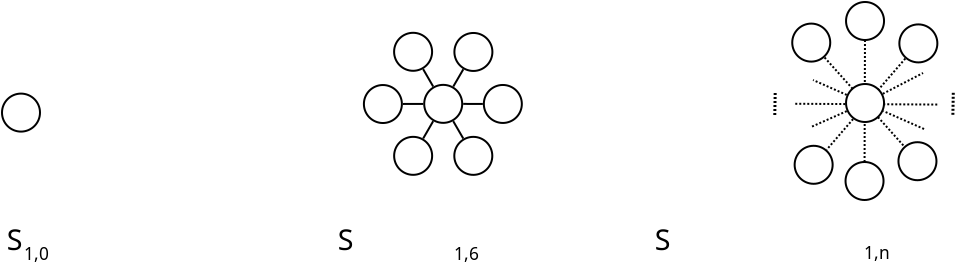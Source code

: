 <?xml version="1.0" encoding="UTF-8"?>
<dia:diagram xmlns:dia="http://www.lysator.liu.se/~alla/dia/">
  <dia:layer name="Background" visible="true" active="true">
    <dia:object type="Standard - Text" version="1" id="O0">
      <dia:attribute name="obj_pos">
        <dia:point val="17.011,12.254"/>
      </dia:attribute>
      <dia:attribute name="obj_bb">
        <dia:rectangle val="17.011,11.449;18.386,12.459"/>
      </dia:attribute>
      <dia:attribute name="text">
        <dia:composite type="text">
          <dia:attribute name="string">
            <dia:string>#1,0#</dia:string>
          </dia:attribute>
          <dia:attribute name="font">
            <dia:font family="sans" style="0" name="Helvetica"/>
          </dia:attribute>
          <dia:attribute name="height">
            <dia:real val="1.082"/>
          </dia:attribute>
          <dia:attribute name="pos">
            <dia:point val="17.011,12.254"/>
          </dia:attribute>
          <dia:attribute name="color">
            <dia:color val="#000000"/>
          </dia:attribute>
          <dia:attribute name="alignment">
            <dia:enum val="0"/>
          </dia:attribute>
        </dia:composite>
      </dia:attribute>
      <dia:attribute name="valign">
        <dia:enum val="3"/>
      </dia:attribute>
    </dia:object>
    <dia:object type="Standard - Text" version="1" id="O1">
      <dia:attribute name="obj_pos">
        <dia:point val="16.15,11.759"/>
      </dia:attribute>
      <dia:attribute name="obj_bb">
        <dia:rectangle val="16.15,10.429;58.913,12.097"/>
      </dia:attribute>
      <dia:attribute name="text">
        <dia:composite type="text">
          <dia:attribute name="string">
            <dia:string>#S                                             S                                           S#</dia:string>
          </dia:attribute>
          <dia:attribute name="font">
            <dia:font family="sans" style="0" name="Helvetica"/>
          </dia:attribute>
          <dia:attribute name="height">
            <dia:real val="1.788"/>
          </dia:attribute>
          <dia:attribute name="pos">
            <dia:point val="16.15,11.759"/>
          </dia:attribute>
          <dia:attribute name="color">
            <dia:color val="#000000"/>
          </dia:attribute>
          <dia:attribute name="alignment">
            <dia:enum val="0"/>
          </dia:attribute>
        </dia:composite>
      </dia:attribute>
      <dia:attribute name="valign">
        <dia:enum val="3"/>
      </dia:attribute>
    </dia:object>
    <dia:object type="Standard - Text" version="1" id="O2">
      <dia:attribute name="obj_pos">
        <dia:point val="38.505,12.254"/>
      </dia:attribute>
      <dia:attribute name="obj_bb">
        <dia:rectangle val="38.505,11.449;39.88,12.459"/>
      </dia:attribute>
      <dia:attribute name="text">
        <dia:composite type="text">
          <dia:attribute name="string">
            <dia:string>#1,6#</dia:string>
          </dia:attribute>
          <dia:attribute name="font">
            <dia:font family="sans" style="0" name="Helvetica"/>
          </dia:attribute>
          <dia:attribute name="height">
            <dia:real val="1.082"/>
          </dia:attribute>
          <dia:attribute name="pos">
            <dia:point val="38.505,12.254"/>
          </dia:attribute>
          <dia:attribute name="color">
            <dia:color val="#000000"/>
          </dia:attribute>
          <dia:attribute name="alignment">
            <dia:enum val="0"/>
          </dia:attribute>
        </dia:composite>
      </dia:attribute>
      <dia:attribute name="valign">
        <dia:enum val="3"/>
      </dia:attribute>
    </dia:object>
    <dia:object type="Standard - Text" version="1" id="O3">
      <dia:attribute name="obj_pos">
        <dia:point val="59.01,12.194"/>
      </dia:attribute>
      <dia:attribute name="obj_bb">
        <dia:rectangle val="59.01,11.389;60.385,12.399"/>
      </dia:attribute>
      <dia:attribute name="text">
        <dia:composite type="text">
          <dia:attribute name="string">
            <dia:string>#1,n#</dia:string>
          </dia:attribute>
          <dia:attribute name="font">
            <dia:font family="sans" style="0" name="Helvetica"/>
          </dia:attribute>
          <dia:attribute name="height">
            <dia:real val="1.082"/>
          </dia:attribute>
          <dia:attribute name="pos">
            <dia:point val="59.01,12.194"/>
          </dia:attribute>
          <dia:attribute name="color">
            <dia:color val="#000000"/>
          </dia:attribute>
          <dia:attribute name="alignment">
            <dia:enum val="0"/>
          </dia:attribute>
        </dia:composite>
      </dia:attribute>
      <dia:attribute name="valign">
        <dia:enum val="3"/>
      </dia:attribute>
    </dia:object>
    <dia:object type="Standard - Ellipse" version="0" id="O4">
      <dia:attribute name="obj_pos">
        <dia:point val="38.525,6.093"/>
      </dia:attribute>
      <dia:attribute name="obj_bb">
        <dia:rectangle val="38.475,6.043;40.475,8.043"/>
      </dia:attribute>
      <dia:attribute name="elem_corner">
        <dia:point val="38.525,6.093"/>
      </dia:attribute>
      <dia:attribute name="elem_width">
        <dia:real val="1.9"/>
      </dia:attribute>
      <dia:attribute name="elem_height">
        <dia:real val="1.9"/>
      </dia:attribute>
      <dia:attribute name="border_width">
        <dia:real val="0.1"/>
      </dia:attribute>
      <dia:attribute name="aspect">
        <dia:enum val="2"/>
      </dia:attribute>
    </dia:object>
    <dia:object type="Standard - Ellipse" version="0" id="O5">
      <dia:attribute name="obj_pos">
        <dia:point val="35.515,0.89"/>
      </dia:attribute>
      <dia:attribute name="obj_bb">
        <dia:rectangle val="35.465,0.84;37.465,2.84"/>
      </dia:attribute>
      <dia:attribute name="elem_corner">
        <dia:point val="35.515,0.89"/>
      </dia:attribute>
      <dia:attribute name="elem_width">
        <dia:real val="1.9"/>
      </dia:attribute>
      <dia:attribute name="elem_height">
        <dia:real val="1.9"/>
      </dia:attribute>
      <dia:attribute name="border_width">
        <dia:real val="0.1"/>
      </dia:attribute>
      <dia:attribute name="aspect">
        <dia:enum val="2"/>
      </dia:attribute>
    </dia:object>
    <dia:object type="Standard - Ellipse" version="0" id="O6">
      <dia:attribute name="obj_pos">
        <dia:point val="34.005,3.501"/>
      </dia:attribute>
      <dia:attribute name="obj_bb">
        <dia:rectangle val="33.955,3.451;35.955,5.451"/>
      </dia:attribute>
      <dia:attribute name="elem_corner">
        <dia:point val="34.005,3.501"/>
      </dia:attribute>
      <dia:attribute name="elem_width">
        <dia:real val="1.9"/>
      </dia:attribute>
      <dia:attribute name="elem_height">
        <dia:real val="1.9"/>
      </dia:attribute>
      <dia:attribute name="border_width">
        <dia:real val="0.1"/>
      </dia:attribute>
      <dia:attribute name="aspect">
        <dia:enum val="2"/>
      </dia:attribute>
    </dia:object>
    <dia:object type="Standard - Ellipse" version="0" id="O7">
      <dia:attribute name="obj_pos">
        <dia:point val="40.002,3.498"/>
      </dia:attribute>
      <dia:attribute name="obj_bb">
        <dia:rectangle val="39.952,3.448;41.952,5.448"/>
      </dia:attribute>
      <dia:attribute name="elem_corner">
        <dia:point val="40.002,3.498"/>
      </dia:attribute>
      <dia:attribute name="elem_width">
        <dia:real val="1.9"/>
      </dia:attribute>
      <dia:attribute name="elem_height">
        <dia:real val="1.9"/>
      </dia:attribute>
      <dia:attribute name="border_width">
        <dia:real val="0.1"/>
      </dia:attribute>
      <dia:attribute name="show_background">
        <dia:boolean val="false"/>
      </dia:attribute>
      <dia:attribute name="aspect">
        <dia:enum val="2"/>
      </dia:attribute>
    </dia:object>
    <dia:object type="Standard - Ellipse" version="0" id="O8">
      <dia:attribute name="obj_pos">
        <dia:point val="35.517,6.092"/>
      </dia:attribute>
      <dia:attribute name="obj_bb">
        <dia:rectangle val="35.468,6.042;37.468,8.042"/>
      </dia:attribute>
      <dia:attribute name="elem_corner">
        <dia:point val="35.517,6.092"/>
      </dia:attribute>
      <dia:attribute name="elem_width">
        <dia:real val="1.9"/>
      </dia:attribute>
      <dia:attribute name="elem_height">
        <dia:real val="1.9"/>
      </dia:attribute>
      <dia:attribute name="border_width">
        <dia:real val="0.1"/>
      </dia:attribute>
      <dia:attribute name="aspect">
        <dia:enum val="2"/>
      </dia:attribute>
    </dia:object>
    <dia:object type="Standard - Ellipse" version="0" id="O9">
      <dia:attribute name="obj_pos">
        <dia:point val="38.53,0.898"/>
      </dia:attribute>
      <dia:attribute name="obj_bb">
        <dia:rectangle val="38.48,0.848;40.48,2.848"/>
      </dia:attribute>
      <dia:attribute name="elem_corner">
        <dia:point val="38.53,0.898"/>
      </dia:attribute>
      <dia:attribute name="elem_width">
        <dia:real val="1.9"/>
      </dia:attribute>
      <dia:attribute name="elem_height">
        <dia:real val="1.9"/>
      </dia:attribute>
      <dia:attribute name="border_width">
        <dia:real val="0.1"/>
      </dia:attribute>
      <dia:attribute name="aspect">
        <dia:enum val="2"/>
      </dia:attribute>
    </dia:object>
    <dia:object type="Standard - Ellipse" version="0" id="O10">
      <dia:attribute name="obj_pos">
        <dia:point val="37.02,3.493"/>
      </dia:attribute>
      <dia:attribute name="obj_bb">
        <dia:rectangle val="36.97,3.443;38.97,5.443"/>
      </dia:attribute>
      <dia:attribute name="elem_corner">
        <dia:point val="37.02,3.493"/>
      </dia:attribute>
      <dia:attribute name="elem_width">
        <dia:real val="1.9"/>
      </dia:attribute>
      <dia:attribute name="elem_height">
        <dia:real val="1.9"/>
      </dia:attribute>
      <dia:attribute name="border_width">
        <dia:real val="0.1"/>
      </dia:attribute>
      <dia:attribute name="aspect">
        <dia:enum val="2"/>
      </dia:attribute>
    </dia:object>
    <dia:object type="Standard - Line" version="0" id="O11">
      <dia:attribute name="obj_pos">
        <dia:point val="37.469,3.577"/>
      </dia:attribute>
      <dia:attribute name="obj_bb">
        <dia:rectangle val="36.897,2.638;37.538,3.646"/>
      </dia:attribute>
      <dia:attribute name="conn_endpoints">
        <dia:point val="37.469,3.577"/>
        <dia:point val="36.966,2.706"/>
      </dia:attribute>
      <dia:attribute name="numcp">
        <dia:int val="1"/>
      </dia:attribute>
      <dia:attribute name="line_width">
        <dia:real val="0.1"/>
      </dia:attribute>
      <dia:connections>
        <dia:connection handle="0" to="O10" connection="8"/>
        <dia:connection handle="1" to="O5" connection="8"/>
      </dia:connections>
    </dia:object>
    <dia:object type="Standard - Line" version="0" id="O12">
      <dia:attribute name="obj_pos">
        <dia:point val="38.473,3.579"/>
      </dia:attribute>
      <dia:attribute name="obj_bb">
        <dia:rectangle val="38.405,2.645;39.045,3.647"/>
      </dia:attribute>
      <dia:attribute name="conn_endpoints">
        <dia:point val="38.473,3.579"/>
        <dia:point val="38.977,2.713"/>
      </dia:attribute>
      <dia:attribute name="numcp">
        <dia:int val="1"/>
      </dia:attribute>
      <dia:attribute name="line_width">
        <dia:real val="0.1"/>
      </dia:attribute>
      <dia:connections>
        <dia:connection handle="0" to="O10" connection="8"/>
        <dia:connection handle="1" to="O9" connection="8"/>
      </dia:connections>
    </dia:object>
    <dia:object type="Standard - Line" version="0" id="O13">
      <dia:attribute name="obj_pos">
        <dia:point val="35.955,4.449"/>
      </dia:attribute>
      <dia:attribute name="obj_bb">
        <dia:rectangle val="35.905,4.396;37.02,4.499"/>
      </dia:attribute>
      <dia:attribute name="conn_endpoints">
        <dia:point val="35.955,4.449"/>
        <dia:point val="36.97,4.446"/>
      </dia:attribute>
      <dia:attribute name="numcp">
        <dia:int val="1"/>
      </dia:attribute>
      <dia:attribute name="line_width">
        <dia:real val="0.1"/>
      </dia:attribute>
      <dia:connections>
        <dia:connection handle="0" to="O6" connection="8"/>
        <dia:connection handle="1" to="O10" connection="8"/>
      </dia:connections>
    </dia:object>
    <dia:object type="Standard - Line" version="0" id="O14">
      <dia:attribute name="obj_pos">
        <dia:point val="36.968,6.176"/>
      </dia:attribute>
      <dia:attribute name="obj_bb">
        <dia:rectangle val="36.9,5.241;37.538,6.245"/>
      </dia:attribute>
      <dia:attribute name="conn_endpoints">
        <dia:point val="36.968,6.176"/>
        <dia:point val="37.469,5.309"/>
      </dia:attribute>
      <dia:attribute name="numcp">
        <dia:int val="1"/>
      </dia:attribute>
      <dia:attribute name="line_width">
        <dia:real val="0.1"/>
      </dia:attribute>
      <dia:connections>
        <dia:connection handle="0" to="O8" connection="8"/>
        <dia:connection handle="1" to="O10" connection="8"/>
      </dia:connections>
    </dia:object>
    <dia:object type="Standard - Line" version="0" id="O15">
      <dia:attribute name="obj_pos">
        <dia:point val="38.975,6.178"/>
      </dia:attribute>
      <dia:attribute name="obj_bb">
        <dia:rectangle val="38.402,5.239;39.043,6.247"/>
      </dia:attribute>
      <dia:attribute name="conn_endpoints">
        <dia:point val="38.975,6.178"/>
        <dia:point val="38.47,5.308"/>
      </dia:attribute>
      <dia:attribute name="numcp">
        <dia:int val="1"/>
      </dia:attribute>
      <dia:attribute name="line_width">
        <dia:real val="0.1"/>
      </dia:attribute>
      <dia:connections>
        <dia:connection handle="0" to="O4" connection="8"/>
        <dia:connection handle="1" to="O10" connection="8"/>
      </dia:connections>
    </dia:object>
    <dia:object type="Standard - Line" version="0" id="O16">
      <dia:attribute name="obj_pos">
        <dia:point val="38.97,4.445"/>
      </dia:attribute>
      <dia:attribute name="obj_bb">
        <dia:rectangle val="38.919,4.395;40.002,4.497"/>
      </dia:attribute>
      <dia:attribute name="conn_endpoints">
        <dia:point val="38.97,4.445"/>
        <dia:point val="39.952,4.447"/>
      </dia:attribute>
      <dia:attribute name="numcp">
        <dia:int val="1"/>
      </dia:attribute>
      <dia:attribute name="line_width">
        <dia:real val="0.1"/>
      </dia:attribute>
      <dia:connections>
        <dia:connection handle="0" to="O10" connection="8"/>
        <dia:connection handle="1" to="O7" connection="8"/>
      </dia:connections>
    </dia:object>
    <dia:object type="Standard - Ellipse" version="0" id="O17">
      <dia:attribute name="obj_pos">
        <dia:point val="15.91,3.93"/>
      </dia:attribute>
      <dia:attribute name="obj_bb">
        <dia:rectangle val="15.86,3.88;17.86,5.88"/>
      </dia:attribute>
      <dia:attribute name="elem_corner">
        <dia:point val="15.91,3.93"/>
      </dia:attribute>
      <dia:attribute name="elem_width">
        <dia:real val="1.9"/>
      </dia:attribute>
      <dia:attribute name="elem_height">
        <dia:real val="1.9"/>
      </dia:attribute>
      <dia:attribute name="border_width">
        <dia:real val="0.1"/>
      </dia:attribute>
      <dia:attribute name="aspect">
        <dia:enum val="2"/>
      </dia:attribute>
    </dia:object>
    <dia:object type="Standard - Ellipse" version="0" id="O18">
      <dia:attribute name="obj_pos">
        <dia:point val="55.422,0.43"/>
      </dia:attribute>
      <dia:attribute name="obj_bb">
        <dia:rectangle val="55.373,0.38;57.373,2.38"/>
      </dia:attribute>
      <dia:attribute name="elem_corner">
        <dia:point val="55.422,0.43"/>
      </dia:attribute>
      <dia:attribute name="elem_width">
        <dia:real val="1.9"/>
      </dia:attribute>
      <dia:attribute name="elem_height">
        <dia:real val="1.9"/>
      </dia:attribute>
      <dia:attribute name="border_width">
        <dia:real val="0.1"/>
      </dia:attribute>
      <dia:attribute name="aspect">
        <dia:enum val="2"/>
      </dia:attribute>
    </dia:object>
    <dia:object type="Standard - Ellipse" version="0" id="O19">
      <dia:attribute name="obj_pos">
        <dia:point val="60.778,0.47"/>
      </dia:attribute>
      <dia:attribute name="obj_bb">
        <dia:rectangle val="60.727,0.42;62.727,2.42"/>
      </dia:attribute>
      <dia:attribute name="elem_corner">
        <dia:point val="60.778,0.47"/>
      </dia:attribute>
      <dia:attribute name="elem_width">
        <dia:real val="1.9"/>
      </dia:attribute>
      <dia:attribute name="elem_height">
        <dia:real val="1.9"/>
      </dia:attribute>
      <dia:attribute name="border_width">
        <dia:real val="0.1"/>
      </dia:attribute>
      <dia:attribute name="aspect">
        <dia:enum val="2"/>
      </dia:attribute>
    </dia:object>
    <dia:object type="Standard - Ellipse" version="0" id="O20">
      <dia:attribute name="obj_pos">
        <dia:point val="60.733,6.36"/>
      </dia:attribute>
      <dia:attribute name="obj_bb">
        <dia:rectangle val="60.682,6.31;62.682,8.31"/>
      </dia:attribute>
      <dia:attribute name="elem_corner">
        <dia:point val="60.733,6.36"/>
      </dia:attribute>
      <dia:attribute name="elem_width">
        <dia:real val="1.9"/>
      </dia:attribute>
      <dia:attribute name="elem_height">
        <dia:real val="1.9"/>
      </dia:attribute>
      <dia:attribute name="border_width">
        <dia:real val="0.1"/>
      </dia:attribute>
      <dia:attribute name="aspect">
        <dia:enum val="2"/>
      </dia:attribute>
    </dia:object>
    <dia:object type="Standard - Ellipse" version="0" id="O21">
      <dia:attribute name="obj_pos">
        <dia:point val="55.542,6.54"/>
      </dia:attribute>
      <dia:attribute name="obj_bb">
        <dia:rectangle val="55.492,6.49;57.492,8.49"/>
      </dia:attribute>
      <dia:attribute name="elem_corner">
        <dia:point val="55.542,6.54"/>
      </dia:attribute>
      <dia:attribute name="elem_width">
        <dia:real val="1.9"/>
      </dia:attribute>
      <dia:attribute name="elem_height">
        <dia:real val="1.9"/>
      </dia:attribute>
      <dia:attribute name="border_width">
        <dia:real val="0.1"/>
      </dia:attribute>
      <dia:attribute name="aspect">
        <dia:enum val="2"/>
      </dia:attribute>
    </dia:object>
    <dia:object type="Standard - Ellipse" version="0" id="O22">
      <dia:attribute name="obj_pos">
        <dia:point val="58.112,-0.65"/>
      </dia:attribute>
      <dia:attribute name="obj_bb">
        <dia:rectangle val="58.062,-0.7;60.062,1.3"/>
      </dia:attribute>
      <dia:attribute name="elem_corner">
        <dia:point val="58.112,-0.65"/>
      </dia:attribute>
      <dia:attribute name="elem_width">
        <dia:real val="1.9"/>
      </dia:attribute>
      <dia:attribute name="elem_height">
        <dia:real val="1.9"/>
      </dia:attribute>
      <dia:attribute name="border_width">
        <dia:real val="0.1"/>
      </dia:attribute>
      <dia:attribute name="aspect">
        <dia:enum val="2"/>
      </dia:attribute>
    </dia:object>
    <dia:object type="Standard - Ellipse" version="0" id="O23">
      <dia:attribute name="obj_pos">
        <dia:point val="58.087,7.35"/>
      </dia:attribute>
      <dia:attribute name="obj_bb">
        <dia:rectangle val="58.038,7.3;60.038,9.3"/>
      </dia:attribute>
      <dia:attribute name="elem_corner">
        <dia:point val="58.087,7.35"/>
      </dia:attribute>
      <dia:attribute name="elem_width">
        <dia:real val="1.9"/>
      </dia:attribute>
      <dia:attribute name="elem_height">
        <dia:real val="1.9"/>
      </dia:attribute>
      <dia:attribute name="border_width">
        <dia:real val="0.1"/>
      </dia:attribute>
      <dia:attribute name="aspect">
        <dia:enum val="2"/>
      </dia:attribute>
    </dia:object>
    <dia:object type="Standard - Line" version="0" id="O24">
      <dia:attribute name="obj_pos">
        <dia:point val="59.038,7.35"/>
      </dia:attribute>
      <dia:attribute name="obj_bb">
        <dia:rectangle val="58.987,1.249;59.109,7.4"/>
      </dia:attribute>
      <dia:attribute name="conn_endpoints">
        <dia:point val="59.038,7.35"/>
        <dia:point val="59.059,1.299"/>
      </dia:attribute>
      <dia:attribute name="numcp">
        <dia:int val="1"/>
      </dia:attribute>
      <dia:attribute name="line_width">
        <dia:real val="0.1"/>
      </dia:attribute>
      <dia:attribute name="line_style">
        <dia:enum val="4"/>
      </dia:attribute>
      <dia:connections>
        <dia:connection handle="0" to="O23" connection="1"/>
        <dia:connection handle="1" to="O22" connection="8"/>
      </dia:connections>
    </dia:object>
    <dia:object type="Standard - Line" version="0" id="O25">
      <dia:attribute name="obj_pos">
        <dia:point val="59.951,3.941"/>
      </dia:attribute>
      <dia:attribute name="obj_bb">
        <dia:rectangle val="59.883,2.833;62.03,4.008"/>
      </dia:attribute>
      <dia:attribute name="conn_endpoints">
        <dia:point val="59.951,3.941"/>
        <dia:point val="61.962,2.9"/>
      </dia:attribute>
      <dia:attribute name="numcp">
        <dia:int val="1"/>
      </dia:attribute>
      <dia:attribute name="line_width">
        <dia:real val="0.1"/>
      </dia:attribute>
      <dia:attribute name="line_style">
        <dia:enum val="4"/>
      </dia:attribute>
      <dia:connections>
        <dia:connection handle="0" to="O34" connection="8"/>
      </dia:connections>
    </dia:object>
    <dia:object type="Standard - Line" version="0" id="O26">
      <dia:attribute name="obj_pos">
        <dia:point val="61.074,2.178"/>
      </dia:attribute>
      <dia:attribute name="obj_bb">
        <dia:rectangle val="57.075,2.107;61.145,6.803"/>
      </dia:attribute>
      <dia:attribute name="conn_endpoints">
        <dia:point val="61.074,2.178"/>
        <dia:point val="57.146,6.732"/>
      </dia:attribute>
      <dia:attribute name="numcp">
        <dia:int val="1"/>
      </dia:attribute>
      <dia:attribute name="line_width">
        <dia:real val="0.1"/>
      </dia:attribute>
      <dia:attribute name="line_style">
        <dia:enum val="4"/>
      </dia:attribute>
      <dia:connections>
        <dia:connection handle="0" to="O19" connection="8"/>
        <dia:connection handle="1" to="O21" connection="8"/>
      </dia:connections>
    </dia:object>
    <dia:object type="Standard - Line" version="0" id="O27">
      <dia:attribute name="obj_pos">
        <dia:point val="58.148,4.806"/>
      </dia:attribute>
      <dia:attribute name="obj_bb">
        <dia:rectangle val="56.297,4.74;58.215,5.666"/>
      </dia:attribute>
      <dia:attribute name="conn_endpoints">
        <dia:point val="58.148,4.806"/>
        <dia:point val="56.362,5.6"/>
      </dia:attribute>
      <dia:attribute name="numcp">
        <dia:int val="1"/>
      </dia:attribute>
      <dia:attribute name="line_width">
        <dia:real val="0.1"/>
      </dia:attribute>
      <dia:attribute name="line_style">
        <dia:enum val="4"/>
      </dia:attribute>
      <dia:connections>
        <dia:connection handle="0" to="O34" connection="8"/>
      </dia:connections>
    </dia:object>
    <dia:object type="Standard - Line" version="0" id="O28">
      <dia:attribute name="obj_pos">
        <dia:point val="58.148,3.995"/>
      </dia:attribute>
      <dia:attribute name="obj_bb">
        <dia:rectangle val="56.397,3.184;58.214,4.061"/>
      </dia:attribute>
      <dia:attribute name="conn_endpoints">
        <dia:point val="58.148,3.995"/>
        <dia:point val="56.462,3.25"/>
      </dia:attribute>
      <dia:attribute name="numcp">
        <dia:int val="1"/>
      </dia:attribute>
      <dia:attribute name="line_width">
        <dia:real val="0.1"/>
      </dia:attribute>
      <dia:attribute name="line_style">
        <dia:enum val="4"/>
      </dia:attribute>
      <dia:connections>
        <dia:connection handle="0" to="O34" connection="8"/>
      </dia:connections>
    </dia:object>
    <dia:object type="Standard - Line" version="0" id="O29">
      <dia:attribute name="obj_pos">
        <dia:point val="62.013,5.7"/>
      </dia:attribute>
      <dia:attribute name="obj_bb">
        <dia:rectangle val="59.912,4.737;62.078,5.766"/>
      </dia:attribute>
      <dia:attribute name="conn_endpoints">
        <dia:point val="62.013,5.7"/>
        <dia:point val="59.977,4.803"/>
      </dia:attribute>
      <dia:attribute name="numcp">
        <dia:int val="1"/>
      </dia:attribute>
      <dia:attribute name="line_width">
        <dia:real val="0.1"/>
      </dia:attribute>
      <dia:attribute name="line_style">
        <dia:enum val="4"/>
      </dia:attribute>
      <dia:connections>
        <dia:connection handle="1" to="O34" connection="8"/>
      </dia:connections>
    </dia:object>
    <dia:object type="Standard - Line" version="0" id="O30">
      <dia:attribute name="obj_pos">
        <dia:point val="57.039,2.125"/>
      </dia:attribute>
      <dia:attribute name="obj_bb">
        <dia:rectangle val="56.969,2.054;61.086,6.636"/>
      </dia:attribute>
      <dia:attribute name="conn_endpoints">
        <dia:point val="57.039,2.125"/>
        <dia:point val="61.016,6.565"/>
      </dia:attribute>
      <dia:attribute name="numcp">
        <dia:int val="1"/>
      </dia:attribute>
      <dia:attribute name="line_width">
        <dia:real val="0.1"/>
      </dia:attribute>
      <dia:attribute name="line_style">
        <dia:enum val="4"/>
      </dia:attribute>
      <dia:connections>
        <dia:connection handle="0" to="O18" connection="8"/>
        <dia:connection handle="1" to="O20" connection="8"/>
      </dia:connections>
    </dia:object>
    <dia:object type="Standard - Line" version="0" id="O31">
      <dia:attribute name="obj_pos">
        <dia:point val="62.673,4.478"/>
      </dia:attribute>
      <dia:attribute name="obj_bb">
        <dia:rectangle val="55.504,4.388;62.723,4.528"/>
      </dia:attribute>
      <dia:attribute name="conn_endpoints">
        <dia:point val="62.673,4.478"/>
        <dia:point val="55.554,4.438"/>
      </dia:attribute>
      <dia:attribute name="numcp">
        <dia:int val="1"/>
      </dia:attribute>
      <dia:attribute name="line_width">
        <dia:real val="0.1"/>
      </dia:attribute>
      <dia:attribute name="line_style">
        <dia:enum val="4"/>
      </dia:attribute>
    </dia:object>
    <dia:object type="Standard - Line" version="0" id="O32">
      <dia:attribute name="obj_pos">
        <dia:point val="54.549,5.0"/>
      </dia:attribute>
      <dia:attribute name="obj_bb">
        <dia:rectangle val="54.472,3.78;54.646,5.077"/>
      </dia:attribute>
      <dia:attribute name="conn_endpoints">
        <dia:point val="54.549,5.0"/>
        <dia:point val="54.57,3.856"/>
      </dia:attribute>
      <dia:attribute name="numcp">
        <dia:int val="1"/>
      </dia:attribute>
      <dia:attribute name="line_width">
        <dia:real val="0.15"/>
      </dia:attribute>
      <dia:attribute name="line_style">
        <dia:enum val="4"/>
      </dia:attribute>
    </dia:object>
    <dia:object type="Standard - Line" version="0" id="O33">
      <dia:attribute name="obj_pos">
        <dia:point val="63.454,4.99"/>
      </dia:attribute>
      <dia:attribute name="obj_bb">
        <dia:rectangle val="63.377,3.77;63.551,5.067"/>
      </dia:attribute>
      <dia:attribute name="conn_endpoints">
        <dia:point val="63.454,4.99"/>
        <dia:point val="63.475,3.846"/>
      </dia:attribute>
      <dia:attribute name="numcp">
        <dia:int val="1"/>
      </dia:attribute>
      <dia:attribute name="line_width">
        <dia:real val="0.15"/>
      </dia:attribute>
      <dia:attribute name="line_style">
        <dia:enum val="4"/>
      </dia:attribute>
    </dia:object>
    <dia:object type="Standard - Ellipse" version="0" id="O34">
      <dia:attribute name="obj_pos">
        <dia:point val="58.112,3.45"/>
      </dia:attribute>
      <dia:attribute name="obj_bb">
        <dia:rectangle val="58.062,3.4;60.062,5.4"/>
      </dia:attribute>
      <dia:attribute name="elem_corner">
        <dia:point val="58.112,3.45"/>
      </dia:attribute>
      <dia:attribute name="elem_width">
        <dia:real val="1.9"/>
      </dia:attribute>
      <dia:attribute name="elem_height">
        <dia:real val="1.9"/>
      </dia:attribute>
      <dia:attribute name="border_width">
        <dia:real val="0.1"/>
      </dia:attribute>
      <dia:attribute name="aspect">
        <dia:enum val="2"/>
      </dia:attribute>
    </dia:object>
  </dia:layer>
</dia:diagram>
